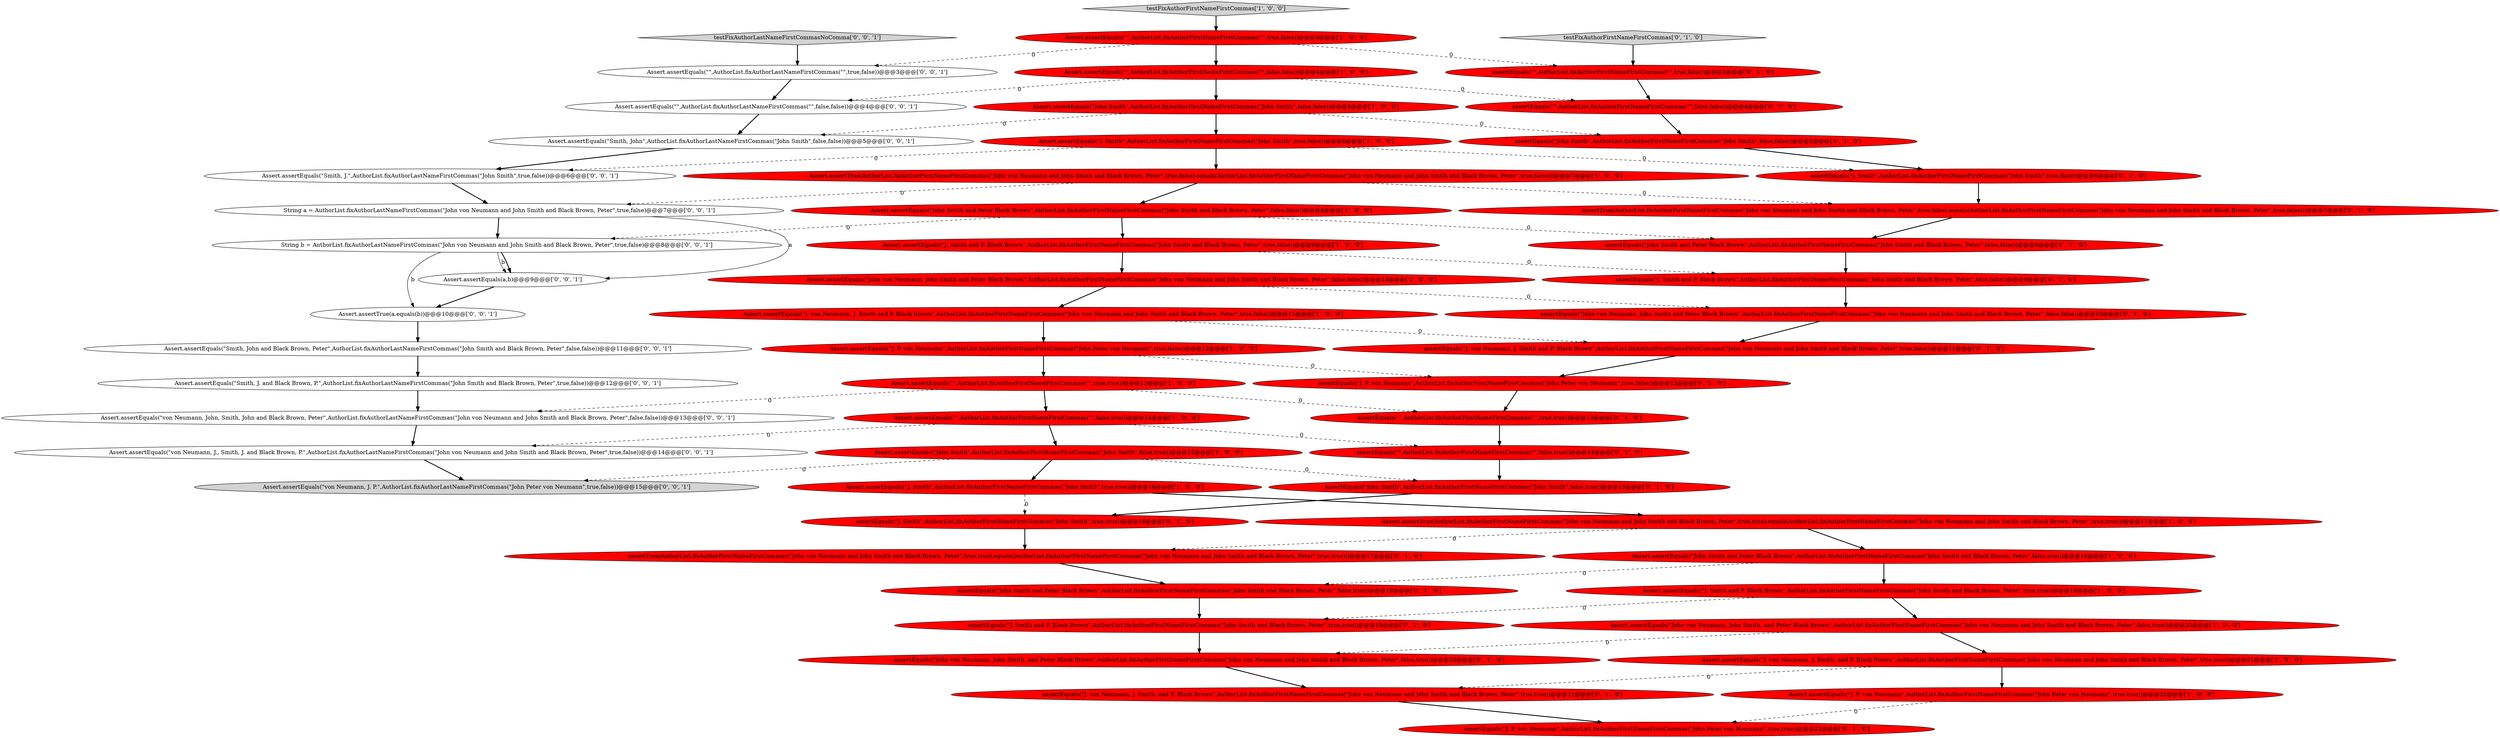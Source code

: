 digraph {
17 [style = filled, label = "Assert.assertEquals(\"J. Smith\",AuthorList.fixAuthorFirstNameFirstCommas(\"John Smith\",true,true))@@@16@@@['1', '0', '0']", fillcolor = red, shape = ellipse image = "AAA1AAABBB1BBB"];
6 [style = filled, label = "testFixAuthorFirstNameFirstCommas['1', '0', '0']", fillcolor = lightgray, shape = diamond image = "AAA0AAABBB1BBB"];
49 [style = filled, label = "String b = AuthorList.fixAuthorLastNameFirstCommas(\"John von Neumann and John Smith and Black Brown, Peter\",true,false)@@@8@@@['0', '0', '1']", fillcolor = white, shape = ellipse image = "AAA0AAABBB3BBB"];
37 [style = filled, label = "assertEquals(\"John Smith\",AuthorList.fixAuthorFirstNameFirstCommas(\"John Smith\",false,true))@@@15@@@['0', '1', '0']", fillcolor = red, shape = ellipse image = "AAA1AAABBB2BBB"];
39 [style = filled, label = "assertEquals(\"J. von Neumann, J. Smith, and P. Black Brown\",AuthorList.fixAuthorFirstNameFirstCommas(\"John von Neumann and John Smith and Black Brown, Peter\",true,true))@@@21@@@['0', '1', '0']", fillcolor = red, shape = ellipse image = "AAA1AAABBB2BBB"];
47 [style = filled, label = "Assert.assertEquals(\"von Neumann, John, Smith, John and Black Brown, Peter\",AuthorList.fixAuthorLastNameFirstCommas(\"John von Neumann and John Smith and Black Brown, Peter\",false,false))@@@13@@@['0', '0', '1']", fillcolor = white, shape = ellipse image = "AAA0AAABBB3BBB"];
33 [style = filled, label = "assertEquals(\"J. Smith\",AuthorList.fixAuthorFirstNameFirstCommas(\"John Smith\",true,true))@@@16@@@['0', '1', '0']", fillcolor = red, shape = ellipse image = "AAA1AAABBB2BBB"];
4 [style = filled, label = "Assert.assertEquals(\"J. Smith and P. Black Brown\",AuthorList.fixAuthorFirstNameFirstCommas(\"John Smith and Black Brown, Peter\",true,true))@@@19@@@['1', '0', '0']", fillcolor = red, shape = ellipse image = "AAA1AAABBB1BBB"];
50 [style = filled, label = "Assert.assertTrue(a.equals(b))@@@10@@@['0', '0', '1']", fillcolor = white, shape = ellipse image = "AAA0AAABBB3BBB"];
19 [style = filled, label = "Assert.assertEquals(\"John Smith and Peter Black Brown\",AuthorList.fixAuthorFirstNameFirstCommas(\"John Smith and Black Brown, Peter\",false,false))@@@8@@@['1', '0', '0']", fillcolor = red, shape = ellipse image = "AAA1AAABBB1BBB"];
44 [style = filled, label = "String a = AuthorList.fixAuthorLastNameFirstCommas(\"John von Neumann and John Smith and Black Brown, Peter\",true,false)@@@7@@@['0', '0', '1']", fillcolor = white, shape = ellipse image = "AAA0AAABBB3BBB"];
7 [style = filled, label = "Assert.assertEquals(\"\",AuthorList.fixAuthorFirstNameFirstCommas(\"\",true,false))@@@3@@@['1', '0', '0']", fillcolor = red, shape = ellipse image = "AAA1AAABBB1BBB"];
42 [style = filled, label = "Assert.assertEquals(a,b)@@@9@@@['0', '0', '1']", fillcolor = white, shape = ellipse image = "AAA0AAABBB3BBB"];
43 [style = filled, label = "Assert.assertEquals(\"von Neumann, J., Smith, J. and Black Brown, P.\",AuthorList.fixAuthorLastNameFirstCommas(\"John von Neumann and John Smith and Black Brown, Peter\",true,false))@@@14@@@['0', '0', '1']", fillcolor = white, shape = ellipse image = "AAA0AAABBB3BBB"];
54 [style = filled, label = "Assert.assertEquals(\"von Neumann, J. P.\",AuthorList.fixAuthorLastNameFirstCommas(\"John Peter von Neumann\",true,false))@@@15@@@['0', '0', '1']", fillcolor = lightgray, shape = ellipse image = "AAA0AAABBB3BBB"];
30 [style = filled, label = "assertEquals(\"J. Smith and P. Black Brown\",AuthorList.fixAuthorFirstNameFirstCommas(\"John Smith and Black Brown, Peter\",true,true))@@@19@@@['0', '1', '0']", fillcolor = red, shape = ellipse image = "AAA1AAABBB2BBB"];
48 [style = filled, label = "Assert.assertEquals(\"Smith, J.\",AuthorList.fixAuthorLastNameFirstCommas(\"John Smith\",true,false))@@@6@@@['0', '0', '1']", fillcolor = white, shape = ellipse image = "AAA0AAABBB3BBB"];
21 [style = filled, label = "assertEquals(\"J. von Neumann, J. Smith and P. Black Brown\",AuthorList.fixAuthorFirstNameFirstCommas(\"John von Neumann and John Smith and Black Brown, Peter\",true,false))@@@11@@@['0', '1', '0']", fillcolor = red, shape = ellipse image = "AAA1AAABBB2BBB"];
25 [style = filled, label = "assertEquals(\"J. P. von Neumann\",AuthorList.fixAuthorFirstNameFirstCommas(\"John Peter von Neumann\",true,true))@@@22@@@['0', '1', '0']", fillcolor = red, shape = ellipse image = "AAA1AAABBB2BBB"];
53 [style = filled, label = "Assert.assertEquals(\"\",AuthorList.fixAuthorLastNameFirstCommas(\"\",false,false))@@@4@@@['0', '0', '1']", fillcolor = white, shape = ellipse image = "AAA0AAABBB3BBB"];
12 [style = filled, label = "Assert.assertEquals(\"J. Smith and P. Black Brown\",AuthorList.fixAuthorFirstNameFirstCommas(\"John Smith and Black Brown, Peter\",true,false))@@@9@@@['1', '0', '0']", fillcolor = red, shape = ellipse image = "AAA1AAABBB1BBB"];
46 [style = filled, label = "Assert.assertEquals(\"Smith, J. and Black Brown, P.\",AuthorList.fixAuthorLastNameFirstCommas(\"John Smith and Black Brown, Peter\",true,false))@@@12@@@['0', '0', '1']", fillcolor = white, shape = ellipse image = "AAA0AAABBB3BBB"];
14 [style = filled, label = "Assert.assertEquals(\"J. Smith\",AuthorList.fixAuthorFirstNameFirstCommas(\"John Smith\",true,false))@@@6@@@['1', '0', '0']", fillcolor = red, shape = ellipse image = "AAA1AAABBB1BBB"];
9 [style = filled, label = "Assert.assertEquals(\"\",AuthorList.fixAuthorFirstNameFirstCommas(\"\",false,false))@@@4@@@['1', '0', '0']", fillcolor = red, shape = ellipse image = "AAA1AAABBB1BBB"];
15 [style = filled, label = "Assert.assertEquals(\"J. P. von Neumann\",AuthorList.fixAuthorFirstNameFirstCommas(\"John Peter von Neumann\",true,true))@@@22@@@['1', '0', '0']", fillcolor = red, shape = ellipse image = "AAA1AAABBB1BBB"];
51 [style = filled, label = "Assert.assertEquals(\"\",AuthorList.fixAuthorLastNameFirstCommas(\"\",true,false))@@@3@@@['0', '0', '1']", fillcolor = white, shape = ellipse image = "AAA0AAABBB3BBB"];
8 [style = filled, label = "Assert.assertEquals(\"John Smith and Peter Black Brown\",AuthorList.fixAuthorFirstNameFirstCommas(\"John Smith and Black Brown, Peter\",false,true))@@@18@@@['1', '0', '0']", fillcolor = red, shape = ellipse image = "AAA1AAABBB1BBB"];
2 [style = filled, label = "Assert.assertEquals(\"John von Neumann, John Smith and Peter Black Brown\",AuthorList.fixAuthorFirstNameFirstCommas(\"John von Neumann and John Smith and Black Brown, Peter\",false,false))@@@10@@@['1', '0', '0']", fillcolor = red, shape = ellipse image = "AAA1AAABBB1BBB"];
23 [style = filled, label = "assertEquals(\"John Smith and Peter Black Brown\",AuthorList.fixAuthorFirstNameFirstCommas(\"John Smith and Black Brown, Peter\",false,false))@@@8@@@['0', '1', '0']", fillcolor = red, shape = ellipse image = "AAA1AAABBB2BBB"];
13 [style = filled, label = "Assert.assertEquals(\"J. von Neumann, J. Smith, and P. Black Brown\",AuthorList.fixAuthorFirstNameFirstCommas(\"John von Neumann and John Smith and Black Brown, Peter\",true,true))@@@21@@@['1', '0', '0']", fillcolor = red, shape = ellipse image = "AAA1AAABBB1BBB"];
1 [style = filled, label = "Assert.assertEquals(\"John Smith\",AuthorList.fixAuthorFirstNameFirstCommas(\"John Smith\",false,false))@@@5@@@['1', '0', '0']", fillcolor = red, shape = ellipse image = "AAA1AAABBB1BBB"];
3 [style = filled, label = "Assert.assertEquals(\"J. P. von Neumann\",AuthorList.fixAuthorFirstNameFirstCommas(\"John Peter von Neumann\",true,false))@@@12@@@['1', '0', '0']", fillcolor = red, shape = ellipse image = "AAA1AAABBB1BBB"];
35 [style = filled, label = "assertEquals(\"\",AuthorList.fixAuthorFirstNameFirstCommas(\"\",true,true))@@@13@@@['0', '1', '0']", fillcolor = red, shape = ellipse image = "AAA1AAABBB2BBB"];
20 [style = filled, label = "Assert.assertEquals(\"\",AuthorList.fixAuthorFirstNameFirstCommas(\"\",true,true))@@@13@@@['1', '0', '0']", fillcolor = red, shape = ellipse image = "AAA1AAABBB1BBB"];
28 [style = filled, label = "assertEquals(\"J. Smith and P. Black Brown\",AuthorList.fixAuthorFirstNameFirstCommas(\"John Smith and Black Brown, Peter\",true,false))@@@9@@@['0', '1', '0']", fillcolor = red, shape = ellipse image = "AAA1AAABBB2BBB"];
41 [style = filled, label = "assertEquals(\"\",AuthorList.fixAuthorFirstNameFirstCommas(\"\",true,false))@@@3@@@['0', '1', '0']", fillcolor = red, shape = ellipse image = "AAA1AAABBB2BBB"];
32 [style = filled, label = "assertEquals(\"J. P. von Neumann\",AuthorList.fixAuthorFirstNameFirstCommas(\"John Peter von Neumann\",true,false))@@@12@@@['0', '1', '0']", fillcolor = red, shape = ellipse image = "AAA1AAABBB2BBB"];
55 [style = filled, label = "testFixAuthorLastNameFirstCommasNoComma['0', '0', '1']", fillcolor = lightgray, shape = diamond image = "AAA0AAABBB3BBB"];
24 [style = filled, label = "assertEquals(\"John Smith and Peter Black Brown\",AuthorList.fixAuthorFirstNameFirstCommas(\"John Smith and Black Brown, Peter\",false,true))@@@18@@@['0', '1', '0']", fillcolor = red, shape = ellipse image = "AAA1AAABBB2BBB"];
0 [style = filled, label = "Assert.assertEquals(\"John von Neumann, John Smith, and Peter Black Brown\",AuthorList.fixAuthorFirstNameFirstCommas(\"John von Neumann and John Smith and Black Brown, Peter\",false,true))@@@20@@@['1', '0', '0']", fillcolor = red, shape = ellipse image = "AAA1AAABBB1BBB"];
5 [style = filled, label = "Assert.assertEquals(\"\",AuthorList.fixAuthorFirstNameFirstCommas(\"\",false,true))@@@14@@@['1', '0', '0']", fillcolor = red, shape = ellipse image = "AAA1AAABBB1BBB"];
26 [style = filled, label = "assertEquals(\"John von Neumann, John Smith and Peter Black Brown\",AuthorList.fixAuthorFirstNameFirstCommas(\"John von Neumann and John Smith and Black Brown, Peter\",false,false))@@@10@@@['0', '1', '0']", fillcolor = red, shape = ellipse image = "AAA1AAABBB2BBB"];
34 [style = filled, label = "assertEquals(\"John Smith\",AuthorList.fixAuthorFirstNameFirstCommas(\"John Smith\",false,false))@@@5@@@['0', '1', '0']", fillcolor = red, shape = ellipse image = "AAA1AAABBB2BBB"];
36 [style = filled, label = "assertTrue(AuthorList.fixAuthorFirstNameFirstCommas(\"John von Neumann and John Smith and Black Brown, Peter\",true,false).equals(AuthorList.fixAuthorFirstNameFirstCommas(\"John von Neumann and John Smith and Black Brown, Peter\",true,false)))@@@7@@@['0', '1', '0']", fillcolor = red, shape = ellipse image = "AAA1AAABBB2BBB"];
40 [style = filled, label = "testFixAuthorFirstNameFirstCommas['0', '1', '0']", fillcolor = lightgray, shape = diamond image = "AAA0AAABBB2BBB"];
29 [style = filled, label = "assertTrue(AuthorList.fixAuthorFirstNameFirstCommas(\"John von Neumann and John Smith and Black Brown, Peter\",true,true).equals(AuthorList.fixAuthorFirstNameFirstCommas(\"John von Neumann and John Smith and Black Brown, Peter\",true,true)))@@@17@@@['0', '1', '0']", fillcolor = red, shape = ellipse image = "AAA1AAABBB2BBB"];
11 [style = filled, label = "Assert.assertEquals(\"John Smith\",AuthorList.fixAuthorFirstNameFirstCommas(\"John Smith\",false,true))@@@15@@@['1', '0', '0']", fillcolor = red, shape = ellipse image = "AAA1AAABBB1BBB"];
22 [style = filled, label = "assertEquals(\"John von Neumann, John Smith, and Peter Black Brown\",AuthorList.fixAuthorFirstNameFirstCommas(\"John von Neumann and John Smith and Black Brown, Peter\",false,true))@@@20@@@['0', '1', '0']", fillcolor = red, shape = ellipse image = "AAA1AAABBB2BBB"];
10 [style = filled, label = "Assert.assertTrue(AuthorList.fixAuthorFirstNameFirstCommas(\"John von Neumann and John Smith and Black Brown, Peter\",true,false).equals(AuthorList.fixAuthorFirstNameFirstCommas(\"John von Neumann and John Smith and Black Brown, Peter\",true,false)))@@@7@@@['1', '0', '0']", fillcolor = red, shape = ellipse image = "AAA1AAABBB1BBB"];
38 [style = filled, label = "assertEquals(\"\",AuthorList.fixAuthorFirstNameFirstCommas(\"\",false,true))@@@14@@@['0', '1', '0']", fillcolor = red, shape = ellipse image = "AAA1AAABBB2BBB"];
16 [style = filled, label = "Assert.assertEquals(\"J. von Neumann, J. Smith and P. Black Brown\",AuthorList.fixAuthorFirstNameFirstCommas(\"John von Neumann and John Smith and Black Brown, Peter\",true,false))@@@11@@@['1', '0', '0']", fillcolor = red, shape = ellipse image = "AAA1AAABBB1BBB"];
45 [style = filled, label = "Assert.assertEquals(\"Smith, John and Black Brown, Peter\",AuthorList.fixAuthorLastNameFirstCommas(\"John Smith and Black Brown, Peter\",false,false))@@@11@@@['0', '0', '1']", fillcolor = white, shape = ellipse image = "AAA0AAABBB3BBB"];
18 [style = filled, label = "Assert.assertTrue(AuthorList.fixAuthorFirstNameFirstCommas(\"John von Neumann and John Smith and Black Brown, Peter\",true,true).equals(AuthorList.fixAuthorFirstNameFirstCommas(\"John von Neumann and John Smith and Black Brown, Peter\",true,true)))@@@17@@@['1', '0', '0']", fillcolor = red, shape = ellipse image = "AAA1AAABBB1BBB"];
52 [style = filled, label = "Assert.assertEquals(\"Smith, John\",AuthorList.fixAuthorLastNameFirstCommas(\"John Smith\",false,false))@@@5@@@['0', '0', '1']", fillcolor = white, shape = ellipse image = "AAA0AAABBB3BBB"];
31 [style = filled, label = "assertEquals(\"\",AuthorList.fixAuthorFirstNameFirstCommas(\"\",false,false))@@@4@@@['0', '1', '0']", fillcolor = red, shape = ellipse image = "AAA1AAABBB2BBB"];
27 [style = filled, label = "assertEquals(\"J. Smith\",AuthorList.fixAuthorFirstNameFirstCommas(\"John Smith\",true,false))@@@6@@@['0', '1', '0']", fillcolor = red, shape = ellipse image = "AAA1AAABBB2BBB"];
49->50 [style = solid, label="b"];
32->35 [style = bold, label=""];
0->13 [style = bold, label=""];
10->36 [style = dashed, label="0"];
10->19 [style = bold, label=""];
4->30 [style = dashed, label="0"];
55->51 [style = bold, label=""];
51->53 [style = bold, label=""];
24->30 [style = bold, label=""];
23->28 [style = bold, label=""];
7->9 [style = bold, label=""];
20->35 [style = dashed, label="0"];
12->2 [style = bold, label=""];
15->25 [style = dashed, label="0"];
19->23 [style = dashed, label="0"];
50->45 [style = bold, label=""];
35->38 [style = bold, label=""];
8->4 [style = bold, label=""];
20->47 [style = dashed, label="0"];
2->26 [style = dashed, label="0"];
37->33 [style = bold, label=""];
49->42 [style = solid, label="b"];
18->29 [style = dashed, label="0"];
2->16 [style = bold, label=""];
16->3 [style = bold, label=""];
19->12 [style = bold, label=""];
53->52 [style = bold, label=""];
11->54 [style = dashed, label="0"];
1->34 [style = dashed, label="0"];
14->10 [style = bold, label=""];
47->43 [style = bold, label=""];
48->44 [style = bold, label=""];
44->49 [style = bold, label=""];
16->21 [style = dashed, label="0"];
4->0 [style = bold, label=""];
33->29 [style = bold, label=""];
9->31 [style = dashed, label="0"];
38->37 [style = bold, label=""];
5->43 [style = dashed, label="0"];
52->48 [style = bold, label=""];
11->17 [style = bold, label=""];
5->38 [style = dashed, label="0"];
5->11 [style = bold, label=""];
7->51 [style = dashed, label="0"];
13->15 [style = bold, label=""];
39->25 [style = bold, label=""];
3->32 [style = dashed, label="0"];
45->46 [style = bold, label=""];
9->1 [style = bold, label=""];
6->7 [style = bold, label=""];
28->26 [style = bold, label=""];
17->33 [style = dashed, label="0"];
31->34 [style = bold, label=""];
26->21 [style = bold, label=""];
13->39 [style = dashed, label="0"];
22->39 [style = bold, label=""];
7->41 [style = dashed, label="0"];
41->31 [style = bold, label=""];
18->8 [style = bold, label=""];
43->54 [style = bold, label=""];
49->42 [style = bold, label=""];
27->36 [style = bold, label=""];
30->22 [style = bold, label=""];
42->50 [style = bold, label=""];
44->42 [style = solid, label="a"];
14->48 [style = dashed, label="0"];
1->52 [style = dashed, label="0"];
10->44 [style = dashed, label="0"];
8->24 [style = dashed, label="0"];
46->47 [style = bold, label=""];
14->27 [style = dashed, label="0"];
0->22 [style = dashed, label="0"];
19->49 [style = dashed, label="0"];
20->5 [style = bold, label=""];
3->20 [style = bold, label=""];
36->23 [style = bold, label=""];
12->28 [style = dashed, label="0"];
21->32 [style = bold, label=""];
40->41 [style = bold, label=""];
11->37 [style = dashed, label="0"];
1->14 [style = bold, label=""];
29->24 [style = bold, label=""];
9->53 [style = dashed, label="0"];
17->18 [style = bold, label=""];
34->27 [style = bold, label=""];
}

